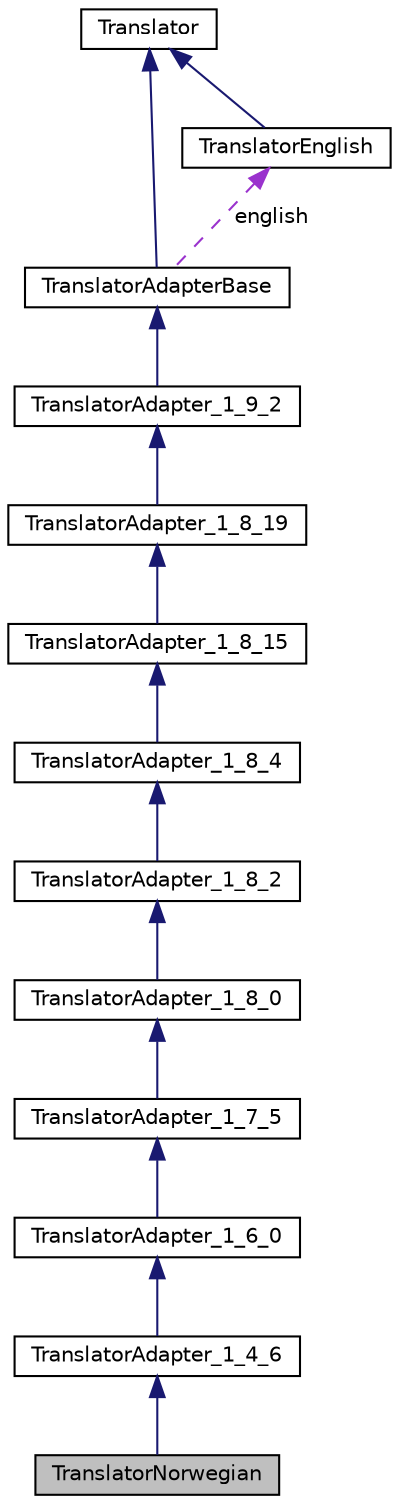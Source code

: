 digraph "TranslatorNorwegian"
{
 // INTERACTIVE_SVG=YES
 // LATEX_PDF_SIZE
  edge [fontname="Helvetica",fontsize="10",labelfontname="Helvetica",labelfontsize="10"];
  node [fontname="Helvetica",fontsize="10",shape=record];
  Node1 [label="TranslatorNorwegian",height=0.2,width=0.4,color="black", fillcolor="grey75", style="filled", fontcolor="black",tooltip=" "];
  Node2 -> Node1 [dir="back",color="midnightblue",fontsize="10",style="solid",fontname="Helvetica"];
  Node2 [label="TranslatorAdapter_1_4_6",height=0.2,width=0.4,color="black", fillcolor="white", style="filled",URL="$d4/d2b/class_translator_adapter__1__4__6.html",tooltip="Adapter class for languages that only contain translations up to version 1.4.6"];
  Node3 -> Node2 [dir="back",color="midnightblue",fontsize="10",style="solid",fontname="Helvetica"];
  Node3 [label="TranslatorAdapter_1_6_0",height=0.2,width=0.4,color="black", fillcolor="white", style="filled",URL="$d3/da1/class_translator_adapter__1__6__0.html",tooltip="Adapter class for languages that only contain translations up to version 1.6.0."];
  Node4 -> Node3 [dir="back",color="midnightblue",fontsize="10",style="solid",fontname="Helvetica"];
  Node4 [label="TranslatorAdapter_1_7_5",height=0.2,width=0.4,color="black", fillcolor="white", style="filled",URL="$da/d24/class_translator_adapter__1__7__5.html",tooltip="Adapter class for languages that only contain translations up to version 1.7.5."];
  Node5 -> Node4 [dir="back",color="midnightblue",fontsize="10",style="solid",fontname="Helvetica"];
  Node5 [label="TranslatorAdapter_1_8_0",height=0.2,width=0.4,color="black", fillcolor="white", style="filled",URL="$de/d49/class_translator_adapter__1__8__0.html",tooltip="Adapter class for languages that only contain translations up to version 1.8.0."];
  Node6 -> Node5 [dir="back",color="midnightblue",fontsize="10",style="solid",fontname="Helvetica"];
  Node6 [label="TranslatorAdapter_1_8_2",height=0.2,width=0.4,color="black", fillcolor="white", style="filled",URL="$d2/d75/class_translator_adapter__1__8__2.html",tooltip=" "];
  Node7 -> Node6 [dir="back",color="midnightblue",fontsize="10",style="solid",fontname="Helvetica"];
  Node7 [label="TranslatorAdapter_1_8_4",height=0.2,width=0.4,color="black", fillcolor="white", style="filled",URL="$de/d2f/class_translator_adapter__1__8__4.html",tooltip=" "];
  Node8 -> Node7 [dir="back",color="midnightblue",fontsize="10",style="solid",fontname="Helvetica"];
  Node8 [label="TranslatorAdapter_1_8_15",height=0.2,width=0.4,color="black", fillcolor="white", style="filled",URL="$d4/d2e/class_translator_adapter__1__8__15.html",tooltip=" "];
  Node9 -> Node8 [dir="back",color="midnightblue",fontsize="10",style="solid",fontname="Helvetica"];
  Node9 [label="TranslatorAdapter_1_8_19",height=0.2,width=0.4,color="black", fillcolor="white", style="filled",URL="$de/dde/class_translator_adapter__1__8__19.html",tooltip=" "];
  Node10 -> Node9 [dir="back",color="midnightblue",fontsize="10",style="solid",fontname="Helvetica"];
  Node10 [label="TranslatorAdapter_1_9_2",height=0.2,width=0.4,color="black", fillcolor="white", style="filled",URL="$d3/d2e/class_translator_adapter__1__9__2.html",tooltip=" "];
  Node11 -> Node10 [dir="back",color="midnightblue",fontsize="10",style="solid",fontname="Helvetica"];
  Node11 [label="TranslatorAdapterBase",height=0.2,width=0.4,color="black", fillcolor="white", style="filled",URL="$db/d6c/class_translator_adapter_base.html",tooltip="Base of the translator adapter tree."];
  Node12 -> Node11 [dir="back",color="midnightblue",fontsize="10",style="solid",fontname="Helvetica"];
  Node12 [label="Translator",height=0.2,width=0.4,color="black", fillcolor="white", style="filled",URL="$d8/dfb/class_translator.html",tooltip="Abstract base class for all translatable text fragments."];
  Node13 -> Node11 [dir="back",color="darkorchid3",fontsize="10",style="dashed",label=" english" ,fontname="Helvetica"];
  Node13 [label="TranslatorEnglish",height=0.2,width=0.4,color="black", fillcolor="white", style="filled",URL="$d6/d78/class_translator_english.html",tooltip=" "];
  Node12 -> Node13 [dir="back",color="midnightblue",fontsize="10",style="solid",fontname="Helvetica"];
}
